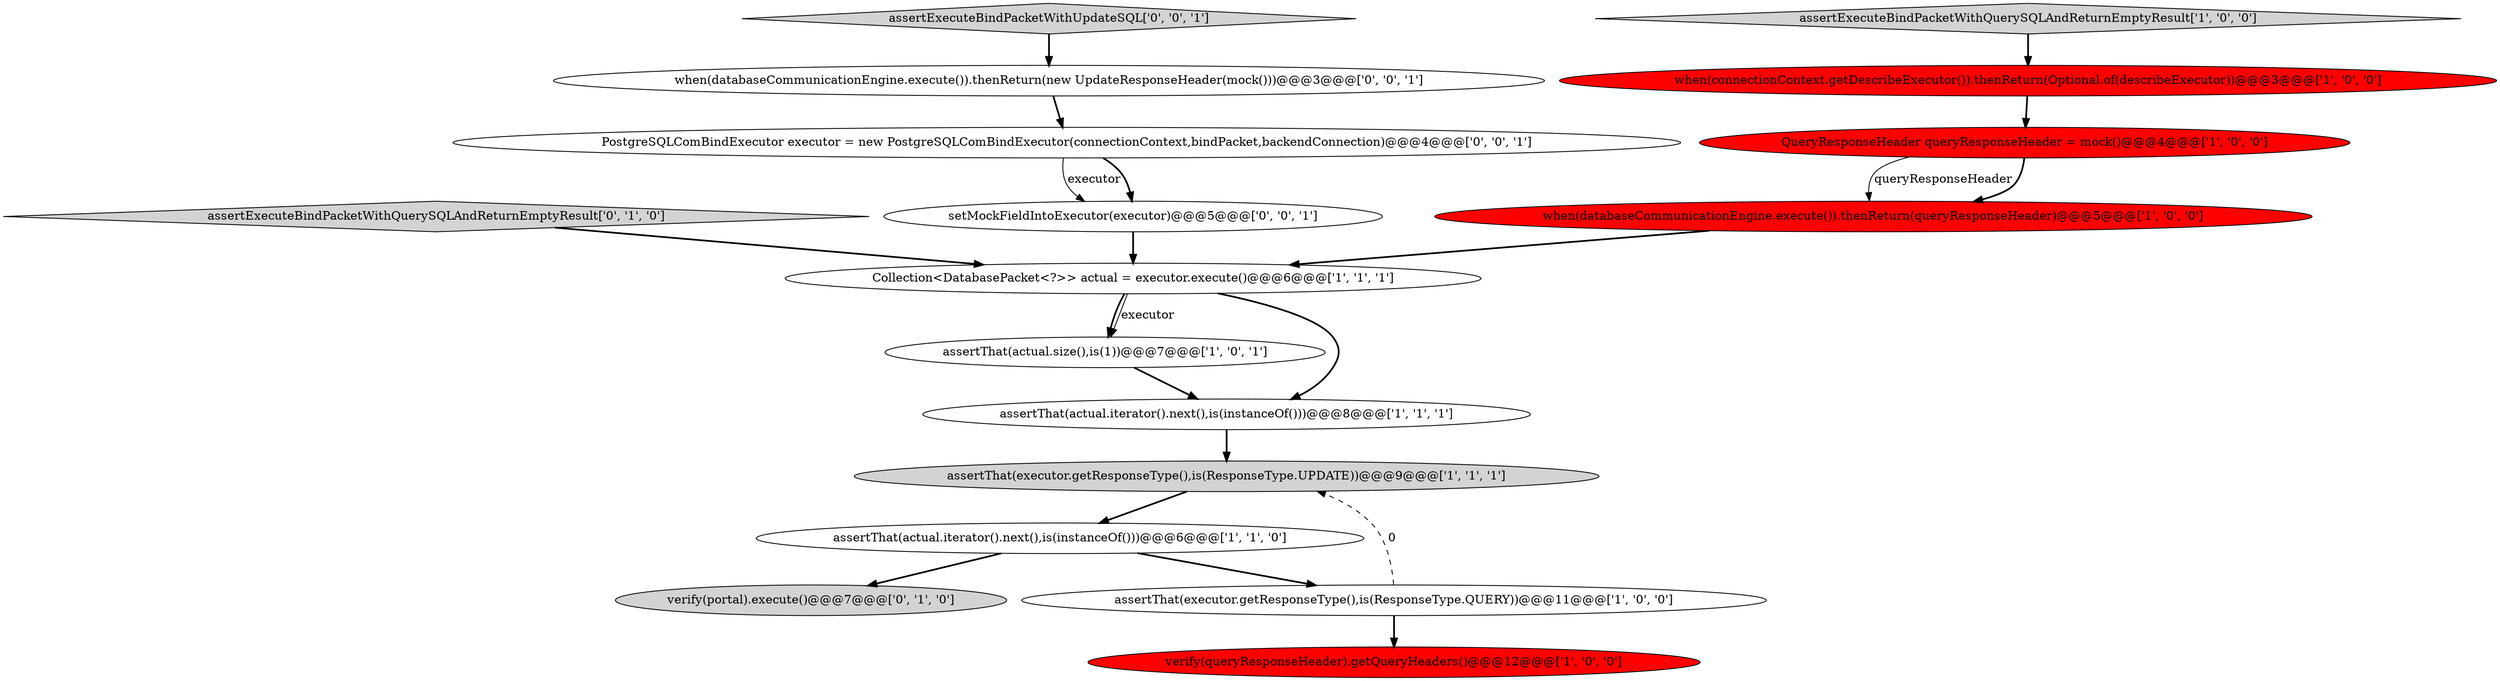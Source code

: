 digraph {
12 [style = filled, label = "assertExecuteBindPacketWithQuerySQLAndReturnEmptyResult['0', '1', '0']", fillcolor = lightgray, shape = diamond image = "AAA0AAABBB2BBB"];
3 [style = filled, label = "QueryResponseHeader queryResponseHeader = mock()@@@4@@@['1', '0', '0']", fillcolor = red, shape = ellipse image = "AAA1AAABBB1BBB"];
7 [style = filled, label = "assertThat(executor.getResponseType(),is(ResponseType.UPDATE))@@@9@@@['1', '1', '1']", fillcolor = lightgray, shape = ellipse image = "AAA0AAABBB1BBB"];
2 [style = filled, label = "verify(queryResponseHeader).getQueryHeaders()@@@12@@@['1', '0', '0']", fillcolor = red, shape = ellipse image = "AAA1AAABBB1BBB"];
13 [style = filled, label = "PostgreSQLComBindExecutor executor = new PostgreSQLComBindExecutor(connectionContext,bindPacket,backendConnection)@@@4@@@['0', '0', '1']", fillcolor = white, shape = ellipse image = "AAA0AAABBB3BBB"];
10 [style = filled, label = "assertThat(actual.size(),is(1))@@@7@@@['1', '0', '1']", fillcolor = white, shape = ellipse image = "AAA0AAABBB1BBB"];
11 [style = filled, label = "verify(portal).execute()@@@7@@@['0', '1', '0']", fillcolor = lightgray, shape = ellipse image = "AAA0AAABBB2BBB"];
0 [style = filled, label = "when(connectionContext.getDescribeExecutor()).thenReturn(Optional.of(describeExecutor))@@@3@@@['1', '0', '0']", fillcolor = red, shape = ellipse image = "AAA1AAABBB1BBB"];
5 [style = filled, label = "Collection<DatabasePacket<?>> actual = executor.execute()@@@6@@@['1', '1', '1']", fillcolor = white, shape = ellipse image = "AAA0AAABBB1BBB"];
15 [style = filled, label = "when(databaseCommunicationEngine.execute()).thenReturn(new UpdateResponseHeader(mock()))@@@3@@@['0', '0', '1']", fillcolor = white, shape = ellipse image = "AAA0AAABBB3BBB"];
4 [style = filled, label = "assertThat(actual.iterator().next(),is(instanceOf()))@@@8@@@['1', '1', '1']", fillcolor = white, shape = ellipse image = "AAA0AAABBB1BBB"];
6 [style = filled, label = "assertExecuteBindPacketWithQuerySQLAndReturnEmptyResult['1', '0', '0']", fillcolor = lightgray, shape = diamond image = "AAA0AAABBB1BBB"];
14 [style = filled, label = "setMockFieldIntoExecutor(executor)@@@5@@@['0', '0', '1']", fillcolor = white, shape = ellipse image = "AAA0AAABBB3BBB"];
9 [style = filled, label = "assertThat(executor.getResponseType(),is(ResponseType.QUERY))@@@11@@@['1', '0', '0']", fillcolor = white, shape = ellipse image = "AAA0AAABBB1BBB"];
1 [style = filled, label = "when(databaseCommunicationEngine.execute()).thenReturn(queryResponseHeader)@@@5@@@['1', '0', '0']", fillcolor = red, shape = ellipse image = "AAA1AAABBB1BBB"];
16 [style = filled, label = "assertExecuteBindPacketWithUpdateSQL['0', '0', '1']", fillcolor = lightgray, shape = diamond image = "AAA0AAABBB3BBB"];
8 [style = filled, label = "assertThat(actual.iterator().next(),is(instanceOf()))@@@6@@@['1', '1', '0']", fillcolor = white, shape = ellipse image = "AAA0AAABBB1BBB"];
1->5 [style = bold, label=""];
0->3 [style = bold, label=""];
5->10 [style = bold, label=""];
16->15 [style = bold, label=""];
15->13 [style = bold, label=""];
3->1 [style = solid, label="queryResponseHeader"];
12->5 [style = bold, label=""];
3->1 [style = bold, label=""];
9->2 [style = bold, label=""];
6->0 [style = bold, label=""];
7->8 [style = bold, label=""];
4->7 [style = bold, label=""];
5->10 [style = solid, label="executor"];
13->14 [style = solid, label="executor"];
5->4 [style = bold, label=""];
8->9 [style = bold, label=""];
10->4 [style = bold, label=""];
9->7 [style = dashed, label="0"];
8->11 [style = bold, label=""];
13->14 [style = bold, label=""];
14->5 [style = bold, label=""];
}
